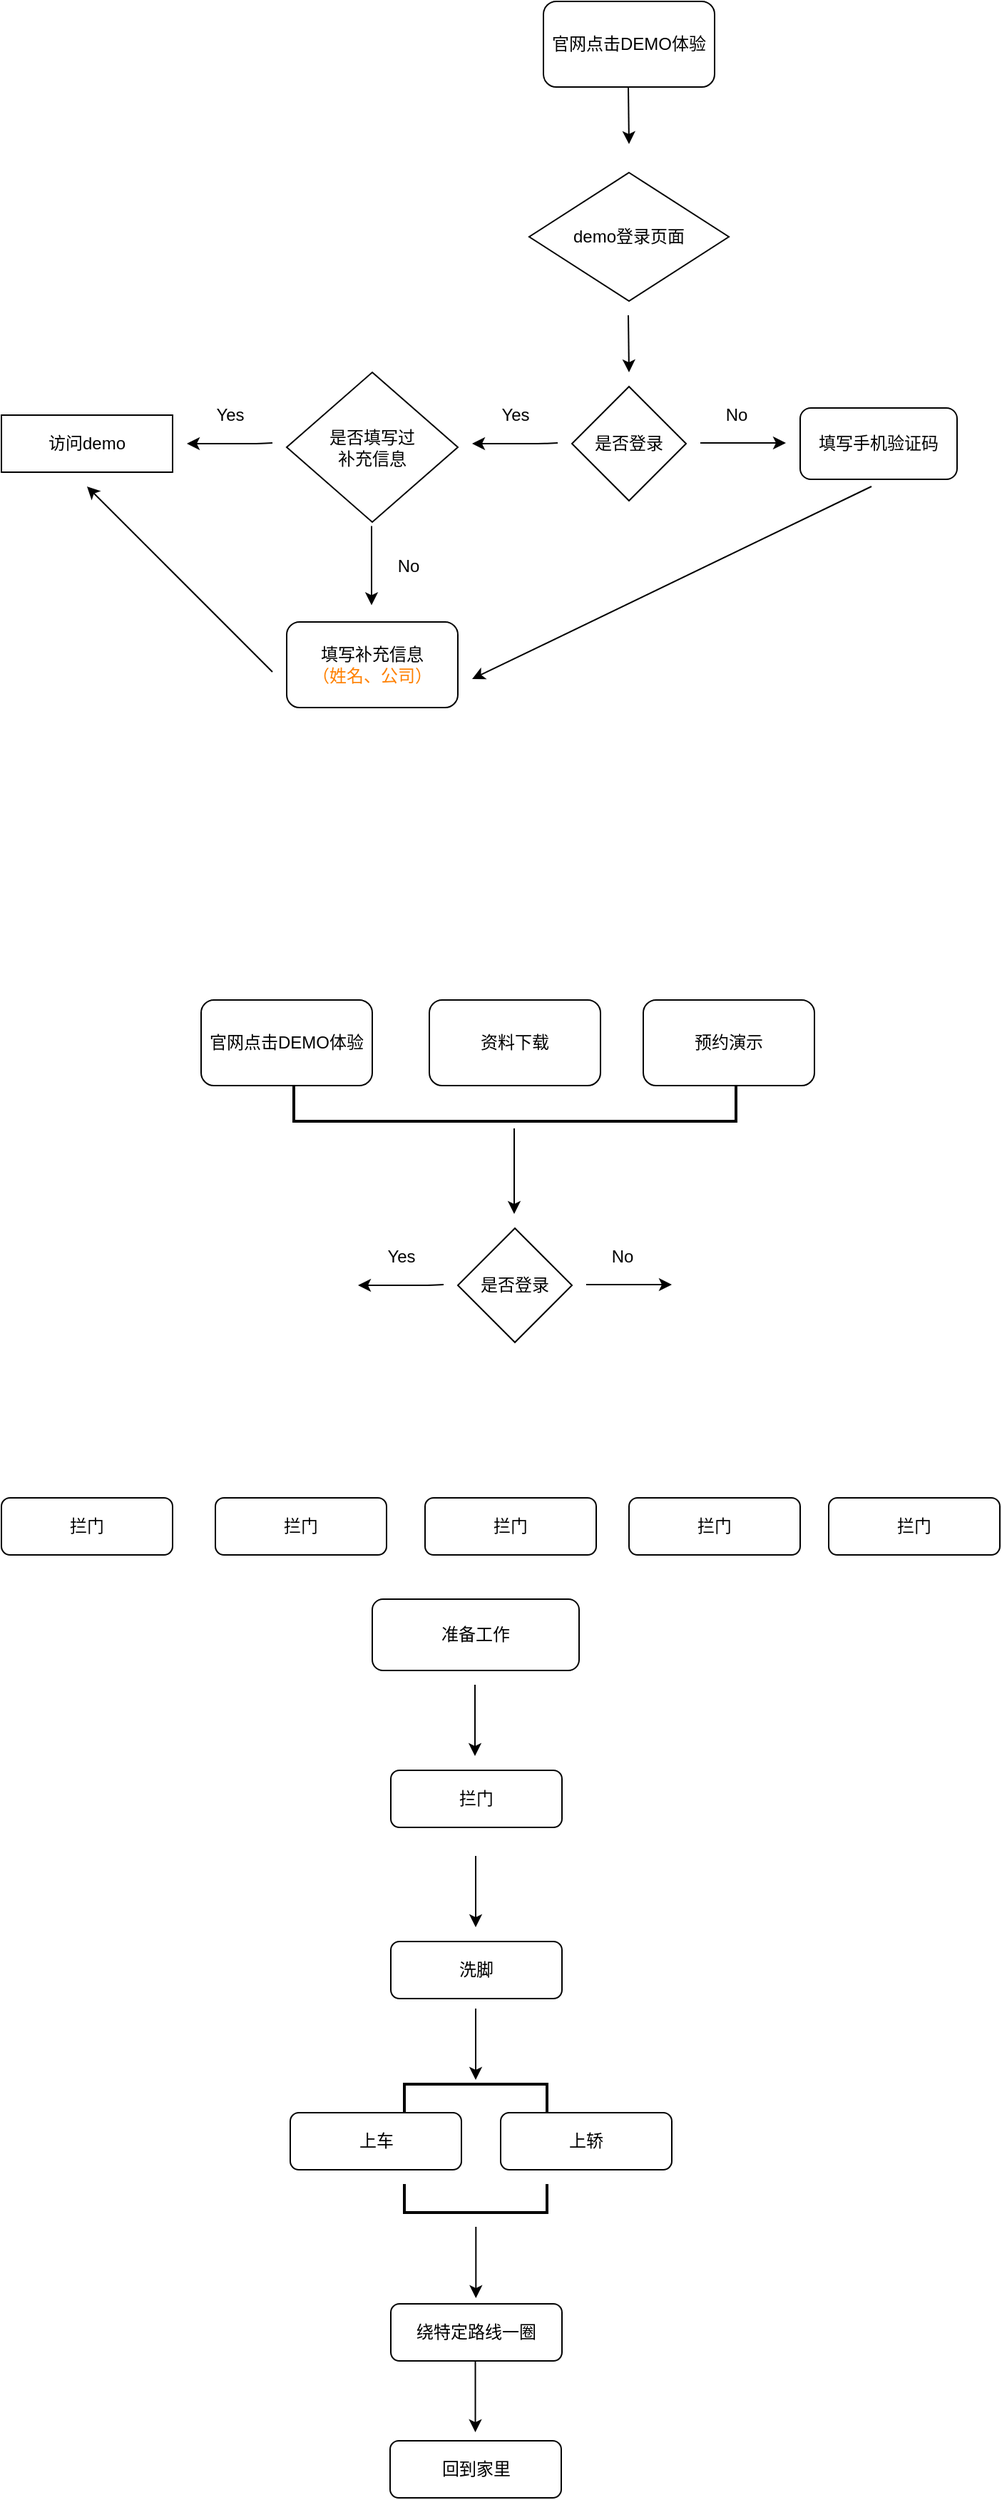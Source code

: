 <mxfile version="14.1.9" type="github"><diagram id="vXycolH7H27FM5EHCS22" name="第 1 页"><mxGraphModel dx="3660" dy="1933" grid="1" gridSize="10" guides="1" tooltips="1" connect="1" arrows="1" fold="1" page="1" pageScale="1" pageWidth="827" pageHeight="1169" math="0" shadow="0"><root><mxCell id="0"/><mxCell id="1" parent="0"/><mxCell id="ix1VJZEj3w-uqfnrlU5E-1" value="官网点击DEMO体验" style="rounded=1;whiteSpace=wrap;html=1;" vertex="1" parent="1"><mxGeometry x="280" y="120" width="120" height="60" as="geometry"/></mxCell><mxCell id="ix1VJZEj3w-uqfnrlU5E-2" value="" style="endArrow=classic;html=1;" edge="1" parent="1"><mxGeometry width="50" height="50" relative="1" as="geometry"><mxPoint x="339.5" y="180" as="sourcePoint"/><mxPoint x="340" y="220" as="targetPoint"/></mxGeometry></mxCell><mxCell id="ix1VJZEj3w-uqfnrlU5E-3" value="demo登录页面" style="rhombus;whiteSpace=wrap;html=1;" vertex="1" parent="1"><mxGeometry x="270" y="240" width="140" height="90" as="geometry"/></mxCell><mxCell id="ix1VJZEj3w-uqfnrlU5E-4" value="" style="endArrow=classic;html=1;" edge="1" parent="1"><mxGeometry width="50" height="50" relative="1" as="geometry"><mxPoint x="339.5" y="340" as="sourcePoint"/><mxPoint x="340" y="380" as="targetPoint"/></mxGeometry></mxCell><mxCell id="ix1VJZEj3w-uqfnrlU5E-5" value="是否登录" style="rhombus;whiteSpace=wrap;html=1;" vertex="1" parent="1"><mxGeometry x="300" y="390" width="80" height="80" as="geometry"/></mxCell><mxCell id="ix1VJZEj3w-uqfnrlU5E-6" value="" style="endArrow=classic;html=1;" edge="1" parent="1"><mxGeometry width="50" height="50" relative="1" as="geometry"><mxPoint x="390" y="429.5" as="sourcePoint"/><mxPoint x="450" y="429.5" as="targetPoint"/></mxGeometry></mxCell><mxCell id="ix1VJZEj3w-uqfnrlU5E-7" value="" style="endArrow=classic;html=1;" edge="1" parent="1"><mxGeometry width="50" height="50" relative="1" as="geometry"><mxPoint x="290" y="429.5" as="sourcePoint"/><mxPoint x="230" y="430" as="targetPoint"/><Array as="points"><mxPoint x="280" y="430"/></Array></mxGeometry></mxCell><mxCell id="ix1VJZEj3w-uqfnrlU5E-8" value="Yes" style="text;html=1;align=center;verticalAlign=middle;resizable=0;points=[];autosize=1;" vertex="1" parent="1"><mxGeometry x="240" y="400" width="40" height="20" as="geometry"/></mxCell><mxCell id="ix1VJZEj3w-uqfnrlU5E-9" value="No" style="text;html=1;align=center;verticalAlign=middle;resizable=0;points=[];autosize=1;" vertex="1" parent="1"><mxGeometry x="400" y="400" width="30" height="20" as="geometry"/></mxCell><mxCell id="ix1VJZEj3w-uqfnrlU5E-11" value="是否填写过&lt;br&gt;补充信息" style="rhombus;whiteSpace=wrap;html=1;" vertex="1" parent="1"><mxGeometry x="100" y="380" width="120" height="105" as="geometry"/></mxCell><mxCell id="ix1VJZEj3w-uqfnrlU5E-12" value="" style="endArrow=classic;html=1;" edge="1" parent="1"><mxGeometry width="50" height="50" relative="1" as="geometry"><mxPoint x="90" y="429.5" as="sourcePoint"/><mxPoint x="30" y="430" as="targetPoint"/><Array as="points"><mxPoint x="80" y="430"/></Array></mxGeometry></mxCell><mxCell id="ix1VJZEj3w-uqfnrlU5E-13" value="Yes" style="text;html=1;align=center;verticalAlign=middle;resizable=0;points=[];autosize=1;" vertex="1" parent="1"><mxGeometry x="40" y="400" width="40" height="20" as="geometry"/></mxCell><mxCell id="ix1VJZEj3w-uqfnrlU5E-14" value="" style="endArrow=classic;html=1;" edge="1" parent="1"><mxGeometry width="50" height="50" relative="1" as="geometry"><mxPoint x="159.5" y="487.75" as="sourcePoint"/><mxPoint x="159.5" y="543.25" as="targetPoint"/></mxGeometry></mxCell><mxCell id="ix1VJZEj3w-uqfnrlU5E-15" value="No" style="text;html=1;align=center;verticalAlign=middle;resizable=0;points=[];autosize=1;" vertex="1" parent="1"><mxGeometry x="170" y="505.5" width="30" height="20" as="geometry"/></mxCell><mxCell id="ix1VJZEj3w-uqfnrlU5E-16" value="访问demo" style="rounded=0;whiteSpace=wrap;html=1;" vertex="1" parent="1"><mxGeometry x="-100" y="410" width="120" height="40" as="geometry"/></mxCell><mxCell id="ix1VJZEj3w-uqfnrlU5E-17" value="填写补充信息&lt;br&gt;&lt;font color=&quot;#ff8000&quot;&gt;（姓名、公司）&lt;/font&gt;" style="rounded=1;whiteSpace=wrap;html=1;" vertex="1" parent="1"><mxGeometry x="100" y="555" width="120" height="60" as="geometry"/></mxCell><mxCell id="ix1VJZEj3w-uqfnrlU5E-20" value="填写手机验证码" style="rounded=1;whiteSpace=wrap;html=1;" vertex="1" parent="1"><mxGeometry x="460" y="405" width="110" height="50" as="geometry"/></mxCell><mxCell id="ix1VJZEj3w-uqfnrlU5E-23" value="" style="endArrow=classic;html=1;" edge="1" parent="1"><mxGeometry width="50" height="50" relative="1" as="geometry"><mxPoint x="510" y="460" as="sourcePoint"/><mxPoint x="230" y="595" as="targetPoint"/></mxGeometry></mxCell><mxCell id="ix1VJZEj3w-uqfnrlU5E-24" value="" style="endArrow=classic;html=1;" edge="1" parent="1"><mxGeometry width="50" height="50" relative="1" as="geometry"><mxPoint x="90" y="590" as="sourcePoint"/><mxPoint x="-40" y="460" as="targetPoint"/></mxGeometry></mxCell><mxCell id="ix1VJZEj3w-uqfnrlU5E-26" value="预约演示" style="rounded=1;whiteSpace=wrap;html=1;" vertex="1" parent="1"><mxGeometry x="350" y="820" width="120" height="60" as="geometry"/></mxCell><mxCell id="ix1VJZEj3w-uqfnrlU5E-45" value="资料下载" style="rounded=1;whiteSpace=wrap;html=1;" vertex="1" parent="1"><mxGeometry x="200" y="820" width="120" height="60" as="geometry"/></mxCell><mxCell id="ix1VJZEj3w-uqfnrlU5E-46" value="官网点击DEMO体验" style="rounded=1;whiteSpace=wrap;html=1;" vertex="1" parent="1"><mxGeometry x="40" y="820" width="120" height="60" as="geometry"/></mxCell><mxCell id="ix1VJZEj3w-uqfnrlU5E-50" value="" style="strokeWidth=2;html=1;shape=mxgraph.flowchart.annotation_1;align=left;pointerEvents=1;rounded=0;sketch=0;rotation=-90;" vertex="1" parent="1"><mxGeometry x="247.5" y="737.5" width="25" height="310" as="geometry"/></mxCell><mxCell id="ix1VJZEj3w-uqfnrlU5E-51" value="" style="endArrow=classic;html=1;" edge="1" parent="1"><mxGeometry width="50" height="50" relative="1" as="geometry"><mxPoint x="259.5" y="910" as="sourcePoint"/><mxPoint x="259.5" y="970" as="targetPoint"/></mxGeometry></mxCell><mxCell id="ix1VJZEj3w-uqfnrlU5E-52" value="是否登录" style="rhombus;whiteSpace=wrap;html=1;rounded=0;sketch=0;" vertex="1" parent="1"><mxGeometry x="220" y="980" width="80" height="80" as="geometry"/></mxCell><mxCell id="ix1VJZEj3w-uqfnrlU5E-53" value="" style="endArrow=classic;html=1;" edge="1" parent="1"><mxGeometry width="50" height="50" relative="1" as="geometry"><mxPoint x="210" y="1019.5" as="sourcePoint"/><mxPoint x="150" y="1020" as="targetPoint"/><Array as="points"><mxPoint x="200" y="1020"/></Array></mxGeometry></mxCell><mxCell id="ix1VJZEj3w-uqfnrlU5E-54" value="Yes" style="text;html=1;align=center;verticalAlign=middle;resizable=0;points=[];autosize=1;" vertex="1" parent="1"><mxGeometry x="160" y="990" width="40" height="20" as="geometry"/></mxCell><mxCell id="ix1VJZEj3w-uqfnrlU5E-55" value="" style="endArrow=classic;html=1;" edge="1" parent="1"><mxGeometry width="50" height="50" relative="1" as="geometry"><mxPoint x="310" y="1019.5" as="sourcePoint"/><mxPoint x="370" y="1019.5" as="targetPoint"/></mxGeometry></mxCell><mxCell id="ix1VJZEj3w-uqfnrlU5E-56" value="No" style="text;html=1;align=center;verticalAlign=middle;resizable=0;points=[];autosize=1;" vertex="1" parent="1"><mxGeometry x="320" y="990" width="30" height="20" as="geometry"/></mxCell><mxCell id="ix1VJZEj3w-uqfnrlU5E-57" value="准备工作" style="rounded=1;whiteSpace=wrap;html=1;sketch=0;" vertex="1" parent="1"><mxGeometry x="160" y="1240" width="145" height="50" as="geometry"/></mxCell><mxCell id="ix1VJZEj3w-uqfnrlU5E-58" value="" style="endArrow=classic;html=1;" edge="1" parent="1"><mxGeometry width="50" height="50" relative="1" as="geometry"><mxPoint x="232" y="1300" as="sourcePoint"/><mxPoint x="232" y="1350" as="targetPoint"/></mxGeometry></mxCell><mxCell id="ix1VJZEj3w-uqfnrlU5E-59" value="拦门" style="rounded=1;whiteSpace=wrap;html=1;sketch=0;" vertex="1" parent="1"><mxGeometry x="173" y="1360" width="120" height="40" as="geometry"/></mxCell><mxCell id="ix1VJZEj3w-uqfnrlU5E-60" value="" style="endArrow=classic;html=1;" edge="1" parent="1"><mxGeometry width="50" height="50" relative="1" as="geometry"><mxPoint x="232.5" y="1420" as="sourcePoint"/><mxPoint x="232.5" y="1470" as="targetPoint"/></mxGeometry></mxCell><mxCell id="ix1VJZEj3w-uqfnrlU5E-61" value="洗脚" style="rounded=1;whiteSpace=wrap;html=1;sketch=0;" vertex="1" parent="1"><mxGeometry x="173" y="1480" width="120" height="40" as="geometry"/></mxCell><mxCell id="ix1VJZEj3w-uqfnrlU5E-64" value="" style="endArrow=classic;html=1;" edge="1" parent="1"><mxGeometry width="50" height="50" relative="1" as="geometry"><mxPoint x="232.5" y="1527" as="sourcePoint"/><mxPoint x="232.5" y="1577" as="targetPoint"/></mxGeometry></mxCell><mxCell id="ix1VJZEj3w-uqfnrlU5E-65" value="上车" style="rounded=1;whiteSpace=wrap;html=1;sketch=0;" vertex="1" parent="1"><mxGeometry x="102.5" y="1600" width="120" height="40" as="geometry"/></mxCell><mxCell id="ix1VJZEj3w-uqfnrlU5E-68" value="上轿" style="rounded=1;whiteSpace=wrap;html=1;sketch=0;" vertex="1" parent="1"><mxGeometry x="250" y="1600" width="120" height="40" as="geometry"/></mxCell><mxCell id="ix1VJZEj3w-uqfnrlU5E-70" value="" style="strokeWidth=2;html=1;shape=mxgraph.flowchart.annotation_1;align=left;pointerEvents=1;rounded=0;sketch=0;rotation=90;" vertex="1" parent="1"><mxGeometry x="222.5" y="1540" width="20" height="100" as="geometry"/></mxCell><mxCell id="ix1VJZEj3w-uqfnrlU5E-72" value="" style="strokeWidth=2;html=1;shape=mxgraph.flowchart.annotation_1;align=left;pointerEvents=1;rounded=0;sketch=0;rotation=-90;" vertex="1" parent="1"><mxGeometry x="222.5" y="1610" width="20" height="100" as="geometry"/></mxCell><mxCell id="ix1VJZEj3w-uqfnrlU5E-73" value="" style="endArrow=classic;html=1;" edge="1" parent="1"><mxGeometry width="50" height="50" relative="1" as="geometry"><mxPoint x="232.66" y="1680" as="sourcePoint"/><mxPoint x="232.66" y="1730" as="targetPoint"/></mxGeometry></mxCell><mxCell id="ix1VJZEj3w-uqfnrlU5E-74" value="绕特定路线一圈" style="rounded=1;whiteSpace=wrap;html=1;sketch=0;" vertex="1" parent="1"><mxGeometry x="173" y="1734" width="120" height="40" as="geometry"/></mxCell><mxCell id="ix1VJZEj3w-uqfnrlU5E-75" value="回到家里" style="rounded=1;whiteSpace=wrap;html=1;sketch=0;" vertex="1" parent="1"><mxGeometry x="172.5" y="1830" width="120" height="40" as="geometry"/></mxCell><mxCell id="ix1VJZEj3w-uqfnrlU5E-77" value="" style="endArrow=classic;html=1;" edge="1" parent="1"><mxGeometry width="50" height="50" relative="1" as="geometry"><mxPoint x="232.26" y="1774" as="sourcePoint"/><mxPoint x="232.26" y="1824" as="targetPoint"/></mxGeometry></mxCell><mxCell id="ix1VJZEj3w-uqfnrlU5E-78" value="拦门" style="rounded=1;whiteSpace=wrap;html=1;sketch=0;" vertex="1" parent="1"><mxGeometry x="-100" y="1169" width="120" height="40" as="geometry"/></mxCell><mxCell id="ix1VJZEj3w-uqfnrlU5E-79" value="拦门" style="rounded=1;whiteSpace=wrap;html=1;sketch=0;" vertex="1" parent="1"><mxGeometry x="50" y="1169" width="120" height="40" as="geometry"/></mxCell><mxCell id="ix1VJZEj3w-uqfnrlU5E-80" value="拦门" style="rounded=1;whiteSpace=wrap;html=1;sketch=0;" vertex="1" parent="1"><mxGeometry x="197" y="1169" width="120" height="40" as="geometry"/></mxCell><mxCell id="ix1VJZEj3w-uqfnrlU5E-81" value="拦门" style="rounded=1;whiteSpace=wrap;html=1;sketch=0;" vertex="1" parent="1"><mxGeometry x="340" y="1169" width="120" height="40" as="geometry"/></mxCell><mxCell id="ix1VJZEj3w-uqfnrlU5E-82" value="拦门" style="rounded=1;whiteSpace=wrap;html=1;sketch=0;" vertex="1" parent="1"><mxGeometry x="480" y="1169" width="120" height="40" as="geometry"/></mxCell></root></mxGraphModel></diagram></mxfile>